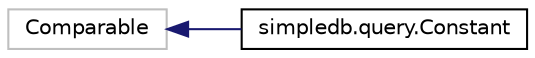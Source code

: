 digraph "Graphical Class Hierarchy"
{
  edge [fontname="Helvetica",fontsize="10",labelfontname="Helvetica",labelfontsize="10"];
  node [fontname="Helvetica",fontsize="10",shape=record];
  rankdir="LR";
  Node151 [label="Comparable",height=0.2,width=0.4,color="grey75", fillcolor="white", style="filled"];
  Node151 -> Node0 [dir="back",color="midnightblue",fontsize="10",style="solid",fontname="Helvetica"];
  Node0 [label="simpledb.query.Constant",height=0.2,width=0.4,color="black", fillcolor="white", style="filled",URL="$classsimpledb_1_1query_1_1Constant.html"];
}
